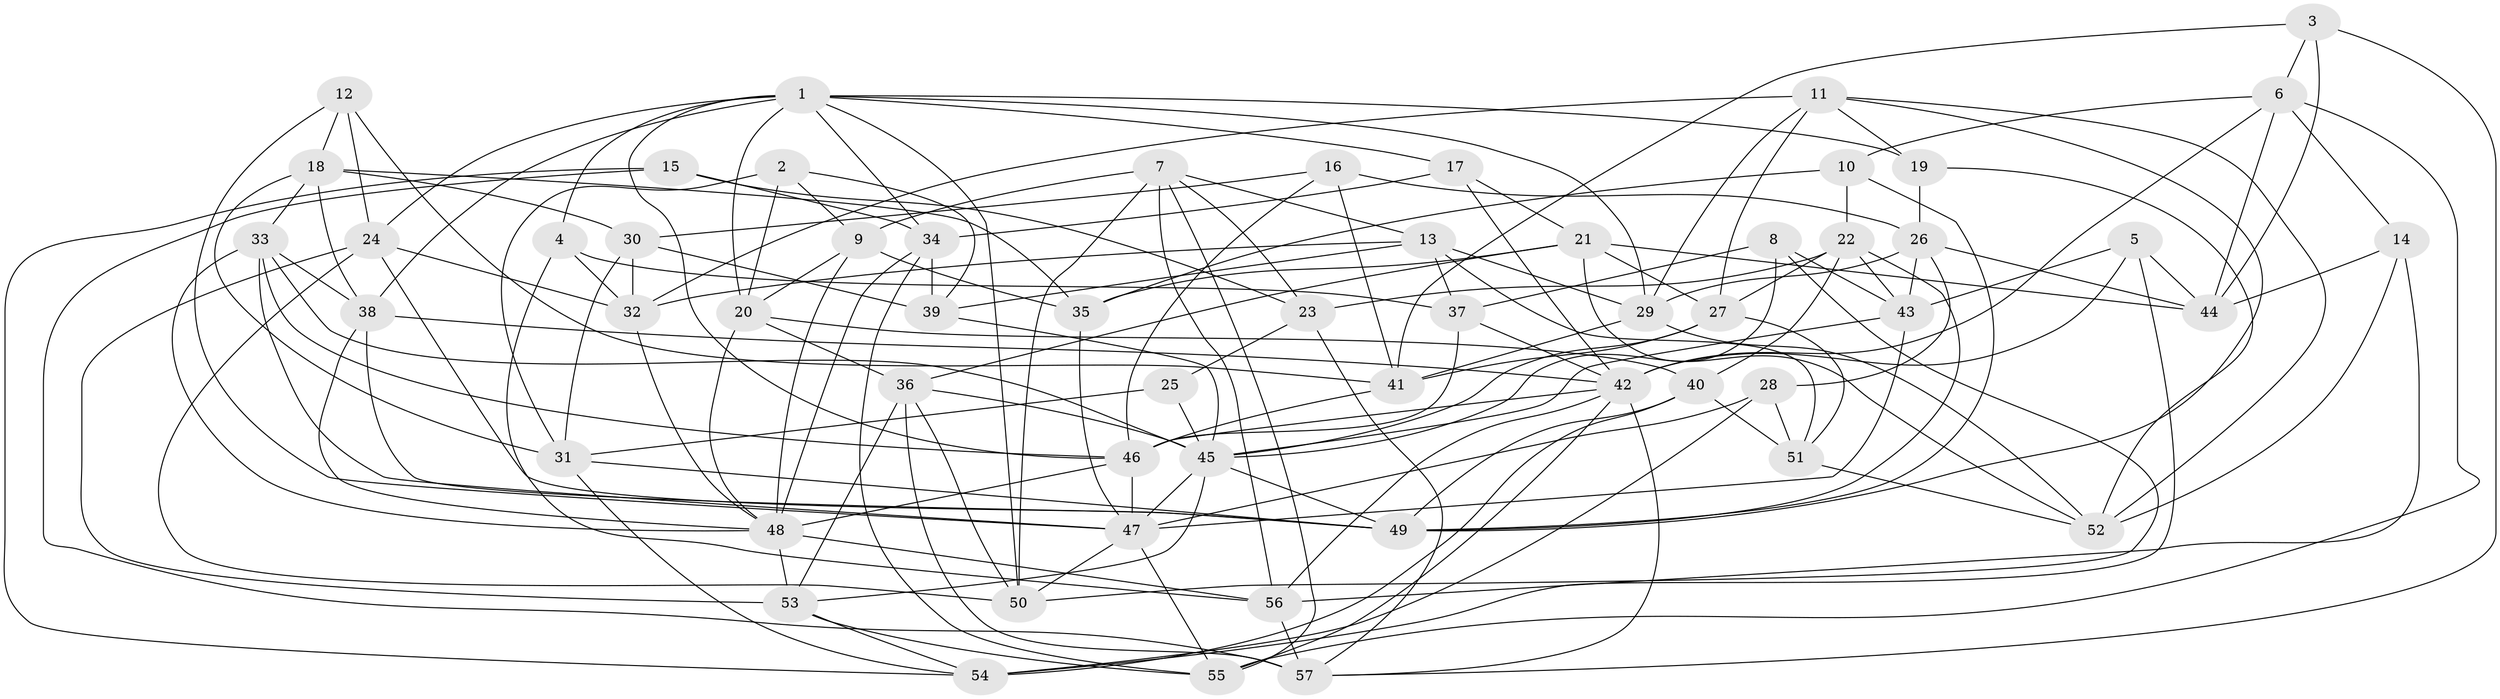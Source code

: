// original degree distribution, {4: 1.0}
// Generated by graph-tools (version 1.1) at 2025/26/03/09/25 03:26:58]
// undirected, 57 vertices, 163 edges
graph export_dot {
graph [start="1"]
  node [color=gray90,style=filled];
  1;
  2;
  3;
  4;
  5;
  6;
  7;
  8;
  9;
  10;
  11;
  12;
  13;
  14;
  15;
  16;
  17;
  18;
  19;
  20;
  21;
  22;
  23;
  24;
  25;
  26;
  27;
  28;
  29;
  30;
  31;
  32;
  33;
  34;
  35;
  36;
  37;
  38;
  39;
  40;
  41;
  42;
  43;
  44;
  45;
  46;
  47;
  48;
  49;
  50;
  51;
  52;
  53;
  54;
  55;
  56;
  57;
  1 -- 4 [weight=1.0];
  1 -- 17 [weight=1.0];
  1 -- 19 [weight=1.0];
  1 -- 20 [weight=1.0];
  1 -- 24 [weight=1.0];
  1 -- 29 [weight=1.0];
  1 -- 34 [weight=1.0];
  1 -- 38 [weight=1.0];
  1 -- 46 [weight=1.0];
  1 -- 50 [weight=1.0];
  2 -- 9 [weight=1.0];
  2 -- 20 [weight=1.0];
  2 -- 31 [weight=1.0];
  2 -- 39 [weight=1.0];
  3 -- 6 [weight=1.0];
  3 -- 41 [weight=1.0];
  3 -- 44 [weight=1.0];
  3 -- 57 [weight=1.0];
  4 -- 32 [weight=1.0];
  4 -- 37 [weight=1.0];
  4 -- 56 [weight=1.0];
  5 -- 42 [weight=1.0];
  5 -- 43 [weight=1.0];
  5 -- 44 [weight=1.0];
  5 -- 54 [weight=1.0];
  6 -- 10 [weight=1.0];
  6 -- 14 [weight=1.0];
  6 -- 42 [weight=1.0];
  6 -- 44 [weight=1.0];
  6 -- 55 [weight=1.0];
  7 -- 9 [weight=1.0];
  7 -- 13 [weight=1.0];
  7 -- 23 [weight=1.0];
  7 -- 50 [weight=1.0];
  7 -- 55 [weight=1.0];
  7 -- 56 [weight=1.0];
  8 -- 37 [weight=1.0];
  8 -- 43 [weight=1.0];
  8 -- 45 [weight=1.0];
  8 -- 50 [weight=1.0];
  9 -- 20 [weight=1.0];
  9 -- 35 [weight=2.0];
  9 -- 48 [weight=1.0];
  10 -- 22 [weight=1.0];
  10 -- 35 [weight=1.0];
  10 -- 49 [weight=1.0];
  11 -- 19 [weight=1.0];
  11 -- 27 [weight=1.0];
  11 -- 29 [weight=1.0];
  11 -- 32 [weight=1.0];
  11 -- 49 [weight=1.0];
  11 -- 52 [weight=1.0];
  12 -- 18 [weight=1.0];
  12 -- 24 [weight=1.0];
  12 -- 41 [weight=1.0];
  12 -- 47 [weight=1.0];
  13 -- 29 [weight=1.0];
  13 -- 32 [weight=1.0];
  13 -- 37 [weight=1.0];
  13 -- 39 [weight=1.0];
  13 -- 51 [weight=1.0];
  14 -- 44 [weight=1.0];
  14 -- 52 [weight=1.0];
  14 -- 56 [weight=1.0];
  15 -- 23 [weight=1.0];
  15 -- 34 [weight=1.0];
  15 -- 54 [weight=1.0];
  15 -- 57 [weight=1.0];
  16 -- 26 [weight=1.0];
  16 -- 30 [weight=1.0];
  16 -- 41 [weight=1.0];
  16 -- 46 [weight=1.0];
  17 -- 21 [weight=1.0];
  17 -- 34 [weight=1.0];
  17 -- 42 [weight=1.0];
  18 -- 30 [weight=1.0];
  18 -- 31 [weight=1.0];
  18 -- 33 [weight=1.0];
  18 -- 35 [weight=1.0];
  18 -- 38 [weight=1.0];
  19 -- 26 [weight=1.0];
  19 -- 52 [weight=1.0];
  20 -- 36 [weight=1.0];
  20 -- 40 [weight=1.0];
  20 -- 48 [weight=1.0];
  21 -- 27 [weight=1.0];
  21 -- 35 [weight=1.0];
  21 -- 36 [weight=1.0];
  21 -- 44 [weight=1.0];
  21 -- 52 [weight=1.0];
  22 -- 23 [weight=1.0];
  22 -- 27 [weight=1.0];
  22 -- 40 [weight=1.0];
  22 -- 43 [weight=1.0];
  22 -- 49 [weight=1.0];
  23 -- 25 [weight=2.0];
  23 -- 57 [weight=1.0];
  24 -- 32 [weight=1.0];
  24 -- 49 [weight=1.0];
  24 -- 50 [weight=1.0];
  24 -- 53 [weight=1.0];
  25 -- 31 [weight=1.0];
  25 -- 45 [weight=1.0];
  26 -- 28 [weight=1.0];
  26 -- 29 [weight=1.0];
  26 -- 43 [weight=1.0];
  26 -- 44 [weight=1.0];
  27 -- 41 [weight=1.0];
  27 -- 45 [weight=1.0];
  27 -- 51 [weight=1.0];
  28 -- 47 [weight=1.0];
  28 -- 51 [weight=1.0];
  28 -- 54 [weight=1.0];
  29 -- 41 [weight=1.0];
  29 -- 52 [weight=1.0];
  30 -- 31 [weight=1.0];
  30 -- 32 [weight=1.0];
  30 -- 39 [weight=2.0];
  31 -- 49 [weight=1.0];
  31 -- 54 [weight=1.0];
  32 -- 48 [weight=1.0];
  33 -- 38 [weight=1.0];
  33 -- 45 [weight=1.0];
  33 -- 46 [weight=1.0];
  33 -- 47 [weight=1.0];
  33 -- 48 [weight=1.0];
  34 -- 39 [weight=1.0];
  34 -- 48 [weight=1.0];
  34 -- 55 [weight=1.0];
  35 -- 47 [weight=1.0];
  36 -- 45 [weight=1.0];
  36 -- 50 [weight=1.0];
  36 -- 53 [weight=1.0];
  36 -- 57 [weight=1.0];
  37 -- 42 [weight=2.0];
  37 -- 46 [weight=1.0];
  38 -- 42 [weight=1.0];
  38 -- 48 [weight=1.0];
  38 -- 49 [weight=1.0];
  39 -- 45 [weight=1.0];
  40 -- 49 [weight=1.0];
  40 -- 51 [weight=2.0];
  40 -- 54 [weight=1.0];
  41 -- 46 [weight=1.0];
  42 -- 46 [weight=1.0];
  42 -- 55 [weight=1.0];
  42 -- 56 [weight=1.0];
  42 -- 57 [weight=1.0];
  43 -- 45 [weight=1.0];
  43 -- 47 [weight=1.0];
  45 -- 47 [weight=1.0];
  45 -- 49 [weight=1.0];
  45 -- 53 [weight=1.0];
  46 -- 47 [weight=2.0];
  46 -- 48 [weight=2.0];
  47 -- 50 [weight=1.0];
  47 -- 55 [weight=1.0];
  48 -- 53 [weight=1.0];
  48 -- 56 [weight=1.0];
  51 -- 52 [weight=1.0];
  53 -- 54 [weight=1.0];
  53 -- 55 [weight=1.0];
  56 -- 57 [weight=1.0];
}
